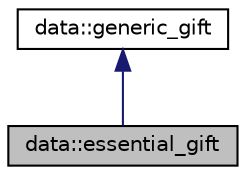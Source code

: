 digraph "data::essential_gift"
{
  edge [fontname="Helvetica",fontsize="10",labelfontname="Helvetica",labelfontsize="10"];
  node [fontname="Helvetica",fontsize="10",shape=record];
  Node2 [label="data::essential_gift",height=0.2,width=0.4,color="black", fillcolor="grey75", style="filled", fontcolor="black"];
  Node3 -> Node2 [dir="back",color="midnightblue",fontsize="10",style="solid",fontname="Helvetica"];
  Node3 [label="data::generic_gift",height=0.2,width=0.4,color="black", fillcolor="white", style="filled",URL="$classdata_1_1generic__gift.html",tooltip="Generic gift class. "];
}
